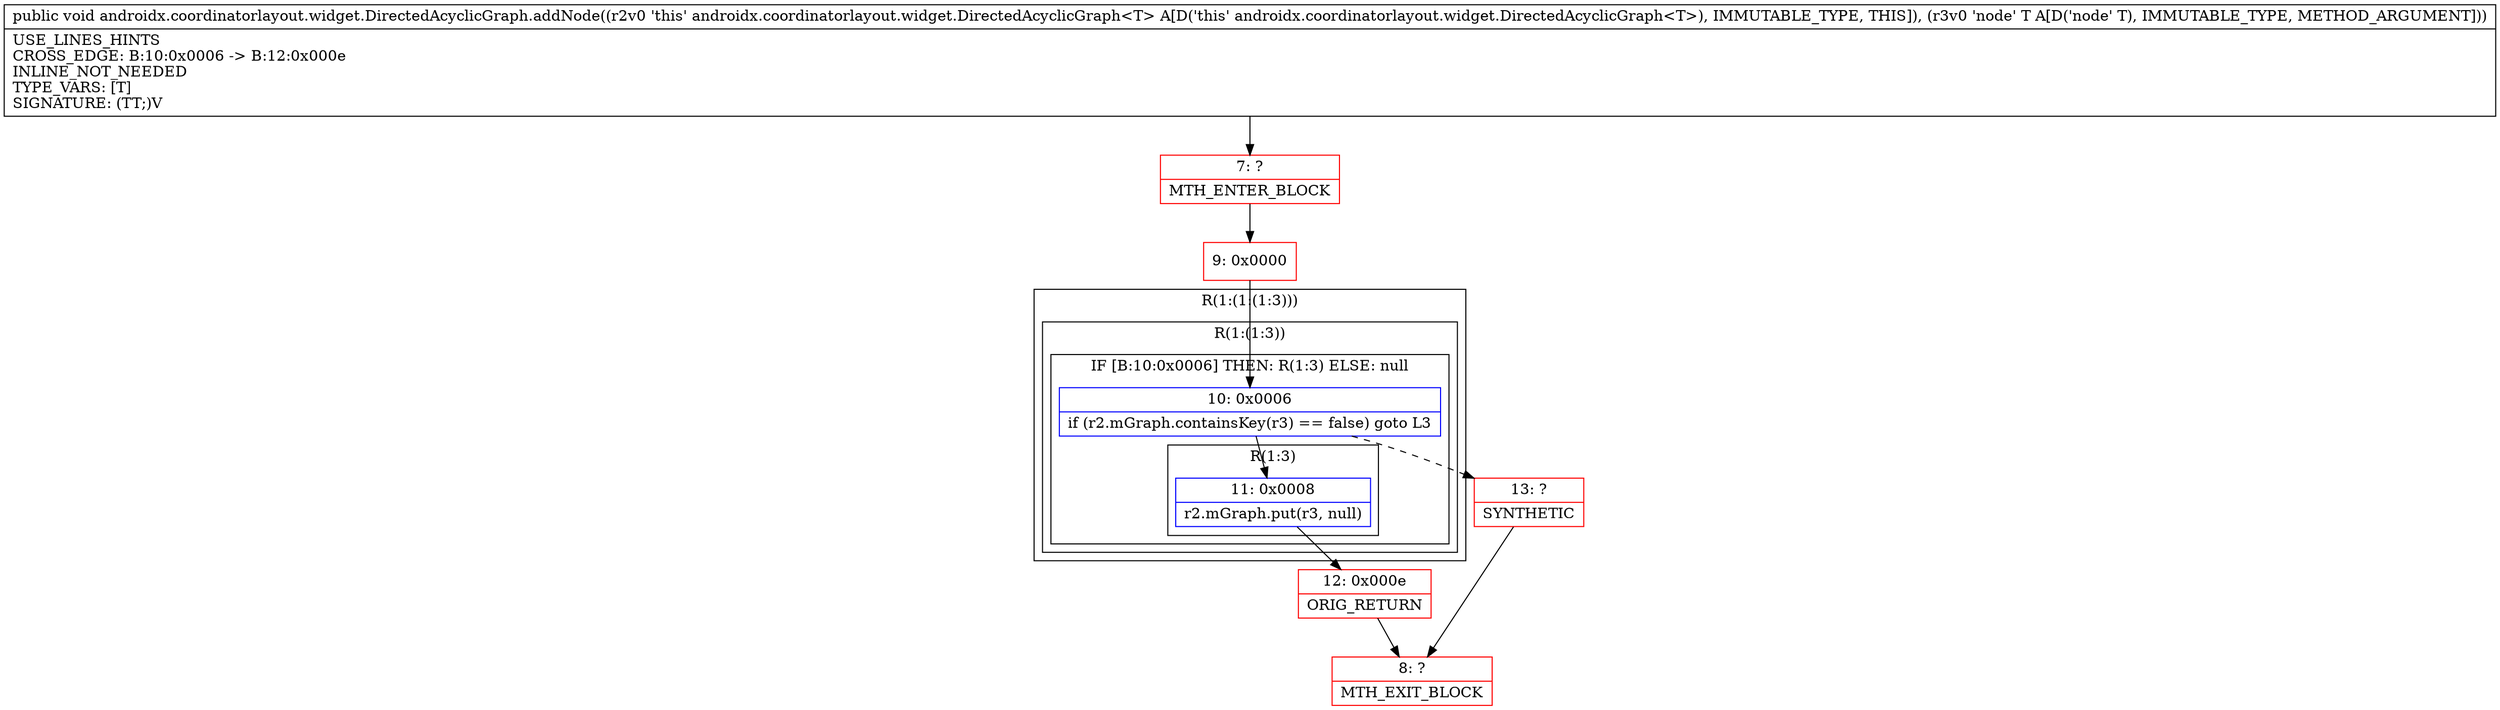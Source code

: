 digraph "CFG forandroidx.coordinatorlayout.widget.DirectedAcyclicGraph.addNode(Ljava\/lang\/Object;)V" {
subgraph cluster_Region_34127164 {
label = "R(1:(1:(1:3)))";
node [shape=record,color=blue];
subgraph cluster_Region_810669132 {
label = "R(1:(1:3))";
node [shape=record,color=blue];
subgraph cluster_IfRegion_1229587197 {
label = "IF [B:10:0x0006] THEN: R(1:3) ELSE: null";
node [shape=record,color=blue];
Node_10 [shape=record,label="{10\:\ 0x0006|if (r2.mGraph.containsKey(r3) == false) goto L3\l}"];
subgraph cluster_Region_2028010307 {
label = "R(1:3)";
node [shape=record,color=blue];
Node_11 [shape=record,label="{11\:\ 0x0008|r2.mGraph.put(r3, null)\l}"];
}
}
}
}
Node_7 [shape=record,color=red,label="{7\:\ ?|MTH_ENTER_BLOCK\l}"];
Node_9 [shape=record,color=red,label="{9\:\ 0x0000}"];
Node_12 [shape=record,color=red,label="{12\:\ 0x000e|ORIG_RETURN\l}"];
Node_8 [shape=record,color=red,label="{8\:\ ?|MTH_EXIT_BLOCK\l}"];
Node_13 [shape=record,color=red,label="{13\:\ ?|SYNTHETIC\l}"];
MethodNode[shape=record,label="{public void androidx.coordinatorlayout.widget.DirectedAcyclicGraph.addNode((r2v0 'this' androidx.coordinatorlayout.widget.DirectedAcyclicGraph\<T\> A[D('this' androidx.coordinatorlayout.widget.DirectedAcyclicGraph\<T\>), IMMUTABLE_TYPE, THIS]), (r3v0 'node' T A[D('node' T), IMMUTABLE_TYPE, METHOD_ARGUMENT]))  | USE_LINES_HINTS\lCROSS_EDGE: B:10:0x0006 \-\> B:12:0x000e\lINLINE_NOT_NEEDED\lTYPE_VARS: [T]\lSIGNATURE: (TT;)V\l}"];
MethodNode -> Node_7;Node_10 -> Node_11;
Node_10 -> Node_13[style=dashed];
Node_11 -> Node_12;
Node_7 -> Node_9;
Node_9 -> Node_10;
Node_12 -> Node_8;
Node_13 -> Node_8;
}

